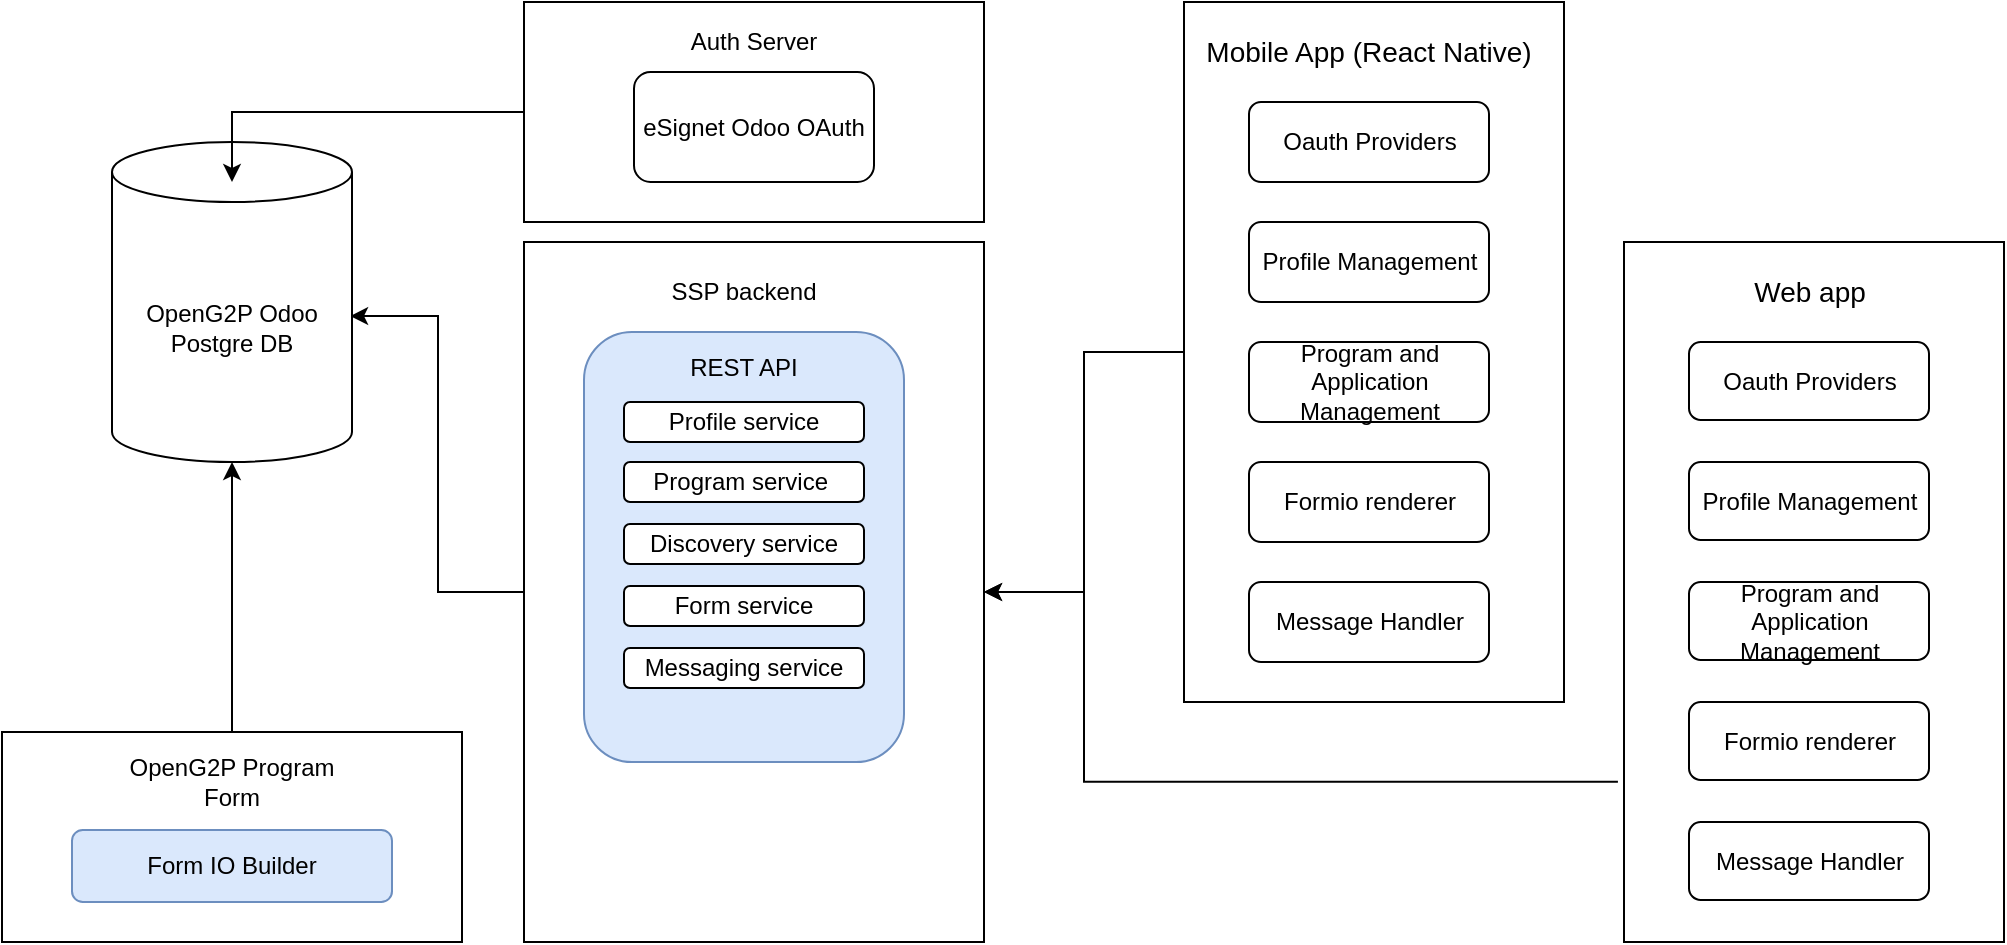 <mxfile version="21.6.8" type="github">
  <diagram id="DjwuBjzQSKJYnALhCdY3" name="Page-1">
    <mxGraphModel dx="1360" dy="775" grid="1" gridSize="10" guides="1" tooltips="1" connect="1" arrows="1" fold="1" page="1" pageScale="1" pageWidth="1200" pageHeight="1070" math="0" shadow="0">
      <root>
        <mxCell id="0" />
        <mxCell id="1" parent="0" />
        <mxCell id="b1JM1hCjotkIpADGfJ9--21" style="edgeStyle=orthogonalEdgeStyle;rounded=0;orthogonalLoop=1;jettySize=auto;html=1;entryX=0.992;entryY=0.544;entryDx=0;entryDy=0;entryPerimeter=0;" edge="1" parent="1" source="4EAGslu62ZiDNw4BVvQ3-2" target="4EAGslu62ZiDNw4BVvQ3-6">
          <mxGeometry relative="1" as="geometry" />
        </mxCell>
        <mxCell id="4EAGslu62ZiDNw4BVvQ3-2" value="" style="rounded=0;whiteSpace=wrap;html=1;" parent="1" vertex="1">
          <mxGeometry x="291" y="160" width="230" height="350" as="geometry" />
        </mxCell>
        <mxCell id="6dZB4tW-6M1oG2YMDY4f-12" value="" style="edgeStyle=orthogonalEdgeStyle;rounded=0;orthogonalLoop=1;jettySize=auto;html=1;" parent="1" source="4EAGslu62ZiDNw4BVvQ3-4" target="4EAGslu62ZiDNw4BVvQ3-2" edge="1">
          <mxGeometry relative="1" as="geometry" />
        </mxCell>
        <mxCell id="4EAGslu62ZiDNw4BVvQ3-4" value="" style="rounded=0;whiteSpace=wrap;html=1;" parent="1" vertex="1">
          <mxGeometry x="621" y="40" width="190" height="350" as="geometry" />
        </mxCell>
        <mxCell id="4EAGslu62ZiDNw4BVvQ3-5" value="" style="rounded=0;whiteSpace=wrap;html=1;" parent="1" vertex="1">
          <mxGeometry x="841" y="160" width="190" height="350" as="geometry" />
        </mxCell>
        <mxCell id="4EAGslu62ZiDNw4BVvQ3-6" value="OpenG2P Odoo &lt;br&gt;Postgre DB" style="shape=cylinder3;whiteSpace=wrap;html=1;boundedLbl=1;backgroundOutline=1;size=15;" parent="1" vertex="1">
          <mxGeometry x="85" y="110" width="120" height="160" as="geometry" />
        </mxCell>
        <mxCell id="4EAGslu62ZiDNw4BVvQ3-7" value="" style="rounded=1;whiteSpace=wrap;html=1;fillColor=#dae8fc;strokeColor=#6c8ebf;" parent="1" vertex="1">
          <mxGeometry x="321" y="205" width="160" height="215" as="geometry" />
        </mxCell>
        <mxCell id="4EAGslu62ZiDNw4BVvQ3-9" value="Mobile App (React Native)" style="text;html=1;strokeColor=none;fillColor=none;align=center;verticalAlign=middle;whiteSpace=wrap;rounded=0;fontSize=14;" parent="1" vertex="1">
          <mxGeometry x="631" y="50" width="165" height="30" as="geometry" />
        </mxCell>
        <mxCell id="4EAGslu62ZiDNw4BVvQ3-10" value="Web app" style="text;html=1;strokeColor=none;fillColor=none;align=center;verticalAlign=middle;whiteSpace=wrap;rounded=0;fontSize=14;" parent="1" vertex="1">
          <mxGeometry x="903.5" y="170" width="60" height="30" as="geometry" />
        </mxCell>
        <mxCell id="4EAGslu62ZiDNw4BVvQ3-16" value="Formio renderer" style="rounded=1;whiteSpace=wrap;html=1;" parent="1" vertex="1">
          <mxGeometry x="653.5" y="270" width="120" height="40" as="geometry" />
        </mxCell>
        <mxCell id="6dZB4tW-6M1oG2YMDY4f-2" value="SSP backend" style="text;html=1;strokeColor=none;fillColor=none;align=center;verticalAlign=middle;whiteSpace=wrap;rounded=0;" parent="1" vertex="1">
          <mxGeometry x="361" y="170" width="80" height="30" as="geometry" />
        </mxCell>
        <mxCell id="b1JM1hCjotkIpADGfJ9--22" style="edgeStyle=orthogonalEdgeStyle;rounded=0;orthogonalLoop=1;jettySize=auto;html=1;entryX=0.5;entryY=1;entryDx=0;entryDy=0;entryPerimeter=0;" edge="1" parent="1" source="6dZB4tW-6M1oG2YMDY4f-3" target="4EAGslu62ZiDNw4BVvQ3-6">
          <mxGeometry relative="1" as="geometry" />
        </mxCell>
        <mxCell id="6dZB4tW-6M1oG2YMDY4f-3" value="" style="rounded=0;whiteSpace=wrap;html=1;" parent="1" vertex="1">
          <mxGeometry x="30" y="405" width="230" height="105" as="geometry" />
        </mxCell>
        <mxCell id="6dZB4tW-6M1oG2YMDY4f-5" value="Form IO Builder" style="rounded=1;whiteSpace=wrap;html=1;fillColor=#dae8fc;strokeColor=#6c8ebf;" parent="1" vertex="1">
          <mxGeometry x="65" y="454" width="160" height="36" as="geometry" />
        </mxCell>
        <mxCell id="6dZB4tW-6M1oG2YMDY4f-6" value="OpenG2P Program Form" style="text;html=1;strokeColor=none;fillColor=none;align=center;verticalAlign=middle;whiteSpace=wrap;rounded=0;" parent="1" vertex="1">
          <mxGeometry x="85" y="414.5" width="120" height="30" as="geometry" />
        </mxCell>
        <mxCell id="b1JM1hCjotkIpADGfJ9--19" style="edgeStyle=orthogonalEdgeStyle;rounded=0;orthogonalLoop=1;jettySize=auto;html=1;" edge="1" parent="1" source="6dZB4tW-6M1oG2YMDY4f-7">
          <mxGeometry relative="1" as="geometry">
            <mxPoint x="145" y="130" as="targetPoint" />
            <Array as="points">
              <mxPoint x="145" y="95" />
              <mxPoint x="145" y="130" />
            </Array>
          </mxGeometry>
        </mxCell>
        <mxCell id="6dZB4tW-6M1oG2YMDY4f-7" value="" style="rounded=0;whiteSpace=wrap;html=1;" parent="1" vertex="1">
          <mxGeometry x="291" y="40" width="230" height="110" as="geometry" />
        </mxCell>
        <mxCell id="6dZB4tW-6M1oG2YMDY4f-8" value="eSignet Odoo OAuth" style="rounded=1;whiteSpace=wrap;html=1;" parent="1" vertex="1">
          <mxGeometry x="346" y="75" width="120" height="55" as="geometry" />
        </mxCell>
        <mxCell id="6dZB4tW-6M1oG2YMDY4f-10" value="Auth Server" style="text;html=1;strokeColor=none;fillColor=none;align=center;verticalAlign=middle;whiteSpace=wrap;rounded=0;" parent="1" vertex="1">
          <mxGeometry x="366" y="45" width="80" height="30" as="geometry" />
        </mxCell>
        <mxCell id="6dZB4tW-6M1oG2YMDY4f-13" value="Oauth Providers" style="rounded=1;whiteSpace=wrap;html=1;" parent="1" vertex="1">
          <mxGeometry x="653.5" y="90" width="120" height="40" as="geometry" />
        </mxCell>
        <mxCell id="6dZB4tW-6M1oG2YMDY4f-14" value="Profile Management" style="rounded=1;whiteSpace=wrap;html=1;" parent="1" vertex="1">
          <mxGeometry x="653.5" y="150" width="120" height="40" as="geometry" />
        </mxCell>
        <mxCell id="6dZB4tW-6M1oG2YMDY4f-15" value="Program and Application Management" style="rounded=1;whiteSpace=wrap;html=1;" parent="1" vertex="1">
          <mxGeometry x="653.5" y="210" width="120" height="40" as="geometry" />
        </mxCell>
        <mxCell id="6dZB4tW-6M1oG2YMDY4f-20" value="" style="edgeStyle=orthogonalEdgeStyle;rounded=0;orthogonalLoop=1;jettySize=auto;html=1;entryX=1;entryY=0.5;entryDx=0;entryDy=0;exitX=-0.016;exitY=0.771;exitDx=0;exitDy=0;exitPerimeter=0;" parent="1" source="4EAGslu62ZiDNw4BVvQ3-5" target="4EAGslu62ZiDNw4BVvQ3-2" edge="1">
          <mxGeometry relative="1" as="geometry">
            <mxPoint x="791" y="580" as="sourcePoint" />
            <mxPoint x="531" y="490" as="targetPoint" />
            <Array as="points">
              <mxPoint x="571" y="430" />
              <mxPoint x="571" y="335" />
            </Array>
          </mxGeometry>
        </mxCell>
        <mxCell id="b1JM1hCjotkIpADGfJ9--1" value="Message Handler" style="rounded=1;whiteSpace=wrap;html=1;" vertex="1" parent="1">
          <mxGeometry x="653.5" y="330" width="120" height="40" as="geometry" />
        </mxCell>
        <mxCell id="b1JM1hCjotkIpADGfJ9--2" value="Formio renderer" style="rounded=1;whiteSpace=wrap;html=1;" vertex="1" parent="1">
          <mxGeometry x="873.5" y="390" width="120" height="39" as="geometry" />
        </mxCell>
        <mxCell id="b1JM1hCjotkIpADGfJ9--3" value="Oauth Providers" style="rounded=1;whiteSpace=wrap;html=1;" vertex="1" parent="1">
          <mxGeometry x="873.5" y="210" width="120" height="39" as="geometry" />
        </mxCell>
        <mxCell id="b1JM1hCjotkIpADGfJ9--4" value="Profile Management" style="rounded=1;whiteSpace=wrap;html=1;" vertex="1" parent="1">
          <mxGeometry x="873.5" y="270" width="120" height="39" as="geometry" />
        </mxCell>
        <mxCell id="b1JM1hCjotkIpADGfJ9--5" value="Program and Application Management" style="rounded=1;whiteSpace=wrap;html=1;" vertex="1" parent="1">
          <mxGeometry x="873.5" y="330" width="120" height="39" as="geometry" />
        </mxCell>
        <mxCell id="b1JM1hCjotkIpADGfJ9--6" value="Message Handler" style="rounded=1;whiteSpace=wrap;html=1;" vertex="1" parent="1">
          <mxGeometry x="873.5" y="450" width="120" height="39" as="geometry" />
        </mxCell>
        <mxCell id="b1JM1hCjotkIpADGfJ9--7" value="REST API" style="text;html=1;strokeColor=none;fillColor=none;align=center;verticalAlign=middle;whiteSpace=wrap;rounded=0;" vertex="1" parent="1">
          <mxGeometry x="371" y="208" width="60" height="30" as="geometry" />
        </mxCell>
        <mxCell id="b1JM1hCjotkIpADGfJ9--8" value="Profile service" style="rounded=1;whiteSpace=wrap;html=1;" vertex="1" parent="1">
          <mxGeometry x="341" y="240" width="120" height="20" as="geometry" />
        </mxCell>
        <mxCell id="b1JM1hCjotkIpADGfJ9--9" value="Program service&amp;nbsp;" style="rounded=1;whiteSpace=wrap;html=1;" vertex="1" parent="1">
          <mxGeometry x="341" y="270" width="120" height="20" as="geometry" />
        </mxCell>
        <mxCell id="b1JM1hCjotkIpADGfJ9--10" value="Form service" style="rounded=1;whiteSpace=wrap;html=1;" vertex="1" parent="1">
          <mxGeometry x="341" y="332" width="120" height="20" as="geometry" />
        </mxCell>
        <mxCell id="b1JM1hCjotkIpADGfJ9--15" value="Messaging service" style="rounded=1;whiteSpace=wrap;html=1;" vertex="1" parent="1">
          <mxGeometry x="341" y="363" width="120" height="20" as="geometry" />
        </mxCell>
        <mxCell id="b1JM1hCjotkIpADGfJ9--18" value="Discovery service" style="rounded=1;whiteSpace=wrap;html=1;" vertex="1" parent="1">
          <mxGeometry x="341" y="301" width="120" height="20" as="geometry" />
        </mxCell>
      </root>
    </mxGraphModel>
  </diagram>
</mxfile>
